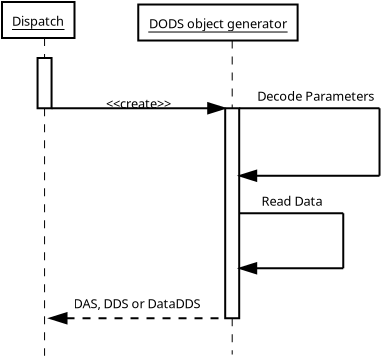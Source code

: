 <?xml version="1.0"?>
<diagram xmlns:dia="http://www.lysator.liu.se/~alla/dia/">
  <diagramdata>
    <attribute name="background">
      <color val="#ffffff"/>
    </attribute>
    <attribute name="paper">
      <composite type="paper">
        <attribute name="name">
          <string>#A4#</string>
        </attribute>
        <attribute name="tmargin">
          <real val="2.82"/>
        </attribute>
        <attribute name="bmargin">
          <real val="2.82"/>
        </attribute>
        <attribute name="lmargin">
          <real val="2.82"/>
        </attribute>
        <attribute name="rmargin">
          <real val="2.82"/>
        </attribute>
        <attribute name="is_portrait">
          <boolean val="true"/>
        </attribute>
        <attribute name="scaling">
          <real val="1"/>
        </attribute>
        <attribute name="fitto">
          <boolean val="false"/>
        </attribute>
      </composite>
    </attribute>
  </diagramdata>
  <layer name="Background" visible="true">
    <object type="UML - Lifeline" version="0" id="O0">
      <attribute name="obj_pos">
        <point val="4.44,3.112"/>
      </attribute>
      <attribute name="obj_bb">
        <rectangle val="3.74,3.087;5.14,19.025"/>
      </attribute>
      <attribute name="conn_endpoints">
        <point val="4.44,3.112"/>
        <point val="4.44,19"/>
      </attribute>
      <attribute name="rtop">
        <real val="1"/>
      </attribute>
      <attribute name="rbot">
        <real val="3.513"/>
      </attribute>
      <attribute name="draw_focus">
        <boolean val="true"/>
      </attribute>
      <attribute name="draw_cross">
        <boolean val="false"/>
      </attribute>
      <connections>
        <connection handle="0" to="O2" connection="6"/>
      </connections>
    </object>
    <object type="UML - Lifeline" version="0" id="O1">
      <attribute name="obj_pos">
        <point val="13.822,3.237"/>
      </attribute>
      <attribute name="obj_bb">
        <rectangle val="13.122,3.212;14.522,18.962"/>
      </attribute>
      <attribute name="conn_endpoints">
        <point val="13.822,3.237"/>
        <point val="13.822,18.938"/>
      </attribute>
      <attribute name="rtop">
        <real val="3.388"/>
      </attribute>
      <attribute name="rbot">
        <real val="13.887"/>
      </attribute>
      <attribute name="draw_focus">
        <boolean val="true"/>
      </attribute>
      <attribute name="draw_cross">
        <boolean val="false"/>
      </attribute>
      <connections>
        <connection handle="0" to="O3" connection="6"/>
      </connections>
    </object>
    <object type="UML - Object" version="0" id="O2">
      <attribute name="obj_pos">
        <point val="2.312,1.312"/>
      </attribute>
      <attribute name="obj_bb">
        <rectangle val="2.263,1.262;6.617,3.163"/>
      </attribute>
      <attribute name="elem_corner">
        <point val="2.312,1.312"/>
      </attribute>
      <attribute name="elem_width">
        <real val="4.254"/>
      </attribute>
      <attribute name="elem_height">
        <real val="1.8"/>
      </attribute>
      <attribute name="text">
        <composite type="text">
          <attribute name="string">
            <string>#Dispatch#</string>
          </attribute>
          <attribute name="font">
            <font name="Helvetica"/>
          </attribute>
          <attribute name="height">
            <real val="0.8"/>
          </attribute>
          <attribute name="pos">
            <point val="4.44,2.453"/>
          </attribute>
          <attribute name="color">
            <color val="#000000"/>
          </attribute>
          <attribute name="alignment">
            <enum val="1"/>
          </attribute>
        </composite>
      </attribute>
      <attribute name="stereotype">
        <string/>
      </attribute>
      <attribute name="exstate">
        <string/>
      </attribute>
      <attribute name="attrib">
        <composite type="text">
          <attribute name="string">
            <string>##</string>
          </attribute>
          <attribute name="font">
            <font name="Helvetica"/>
          </attribute>
          <attribute name="height">
            <real val="0.8"/>
          </attribute>
          <attribute name="pos">
            <point val="0,0"/>
          </attribute>
          <attribute name="color">
            <color val="#000000"/>
          </attribute>
          <attribute name="alignment">
            <enum val="0"/>
          </attribute>
        </composite>
      </attribute>
      <attribute name="is_active">
        <boolean val="false"/>
      </attribute>
      <attribute name="show_attribs">
        <boolean val="false"/>
      </attribute>
      <attribute name="multiple">
        <boolean val="false"/>
      </attribute>
    </object>
    <object type="UML - Object" version="0" id="O3">
      <attribute name="obj_pos">
        <point val="9.125,1.438"/>
      </attribute>
      <attribute name="obj_bb">
        <rectangle val="9.075,1.387;18.568,3.288"/>
      </attribute>
      <attribute name="elem_corner">
        <point val="9.125,1.438"/>
      </attribute>
      <attribute name="elem_width">
        <real val="9.393"/>
      </attribute>
      <attribute name="elem_height">
        <real val="1.8"/>
      </attribute>
      <attribute name="text">
        <composite type="text">
          <attribute name="string">
            <string>#DODS object generator#</string>
          </attribute>
          <attribute name="font">
            <font name="Helvetica"/>
          </attribute>
          <attribute name="height">
            <real val="0.8"/>
          </attribute>
          <attribute name="pos">
            <point val="13.822,2.578"/>
          </attribute>
          <attribute name="color">
            <color val="#000000"/>
          </attribute>
          <attribute name="alignment">
            <enum val="1"/>
          </attribute>
        </composite>
      </attribute>
      <attribute name="stereotype">
        <string/>
      </attribute>
      <attribute name="exstate">
        <string/>
      </attribute>
      <attribute name="attrib">
        <composite type="text">
          <attribute name="string">
            <string>##</string>
          </attribute>
          <attribute name="font">
            <font name="Helvetica"/>
          </attribute>
          <attribute name="height">
            <real val="0.8"/>
          </attribute>
          <attribute name="pos">
            <point val="0,0"/>
          </attribute>
          <attribute name="color">
            <color val="#000000"/>
          </attribute>
          <attribute name="alignment">
            <enum val="0"/>
          </attribute>
        </composite>
      </attribute>
      <attribute name="is_active">
        <boolean val="false"/>
      </attribute>
      <attribute name="show_attribs">
        <boolean val="false"/>
      </attribute>
      <attribute name="multiple">
        <boolean val="false"/>
      </attribute>
    </object>
    <object type="UML - Message" version="0" id="O4">
      <attribute name="obj_pos">
        <point val="4.79,6.625"/>
      </attribute>
      <attribute name="obj_bb">
        <rectangle val="3.94,5.135;14.398,7.635"/>
      </attribute>
      <attribute name="conn_endpoints">
        <point val="4.79,6.625"/>
        <point val="13.472,6.625"/>
      </attribute>
      <attribute name="text">
        <string>#Object Type#</string>
      </attribute>
      <attribute name="text_pos">
        <point val="9.131,6.625"/>
      </attribute>
      <attribute name="type">
        <int val="1"/>
      </attribute>
      <connections>
        <connection handle="0" to="O0" connection="3"/>
        <connection handle="1" to="O1" connection="0"/>
      </connections>
    </object>
    <object type="UML - Message" version="0" id="O5">
      <attribute name="obj_pos">
        <point val="4.688,17.125"/>
      </attribute>
      <attribute name="obj_bb">
        <rectangle val="3.837,15.135;18.403,17.975"/>
      </attribute>
      <attribute name="conn_endpoints">
        <point val="4.688,17.125"/>
        <point val="13.472,17.125"/>
      </attribute>
      <attribute name="text">
        <string>#DAS, DDS or DataDDS#</string>
      </attribute>
      <attribute name="text_pos">
        <point val="9.062,16.625"/>
      </attribute>
      <attribute name="type">
        <int val="4"/>
      </attribute>
      <connections>
        <connection handle="1" to="O1" connection="5"/>
      </connections>
    </object>
    <object type="UML - Message" version="0" id="O6">
      <attribute name="obj_pos">
        <point val="14.172,11.875"/>
      </attribute>
      <attribute name="obj_bb">
        <rectangle val="13.322,10.01;21.644,15.475"/>
      </attribute>
      <attribute name="conn_endpoints">
        <point val="14.172,11.875"/>
        <point val="19.375,14.625"/>
      </attribute>
      <attribute name="text">
        <string>#Read Data#</string>
      </attribute>
      <attribute name="text_pos">
        <point val="16.812,11.5"/>
      </attribute>
      <attribute name="type">
        <int val="6"/>
      </attribute>
      <connections>
        <connection handle="0" to="O1" connection="2"/>
      </connections>
    </object>
    <object type="UML - Message" version="0" id="O7">
      <attribute name="obj_pos">
        <point val="14.172,6.625"/>
      </attribute>
      <attribute name="obj_bb">
        <rectangle val="13.322,4.76;26.055,10.85"/>
      </attribute>
      <attribute name="conn_endpoints">
        <point val="14.172,6.625"/>
        <point val="21.188,10"/>
      </attribute>
      <attribute name="text">
        <string>#Decode Parameters#</string>
      </attribute>
      <attribute name="text_pos">
        <point val="18,6.25"/>
      </attribute>
      <attribute name="type">
        <int val="6"/>
      </attribute>
      <connections>
        <connection handle="0" to="O1" connection="1"/>
      </connections>
    </object>
  </layer>
</diagram>
